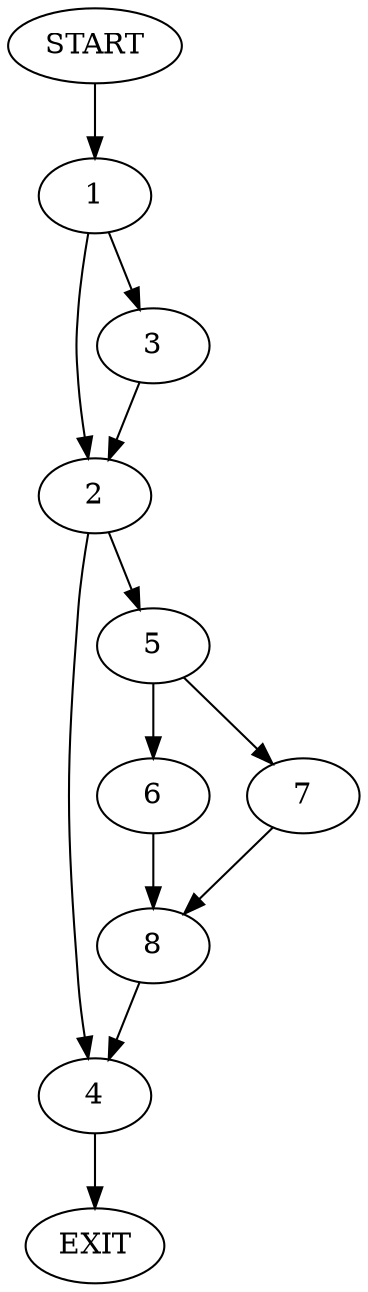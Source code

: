 digraph {
0 [label="START"]
9 [label="EXIT"]
0 -> 1
1 -> 2
1 -> 3
3 -> 2
2 -> 4
2 -> 5
4 -> 9
5 -> 6
5 -> 7
6 -> 8
7 -> 8
8 -> 4
}
